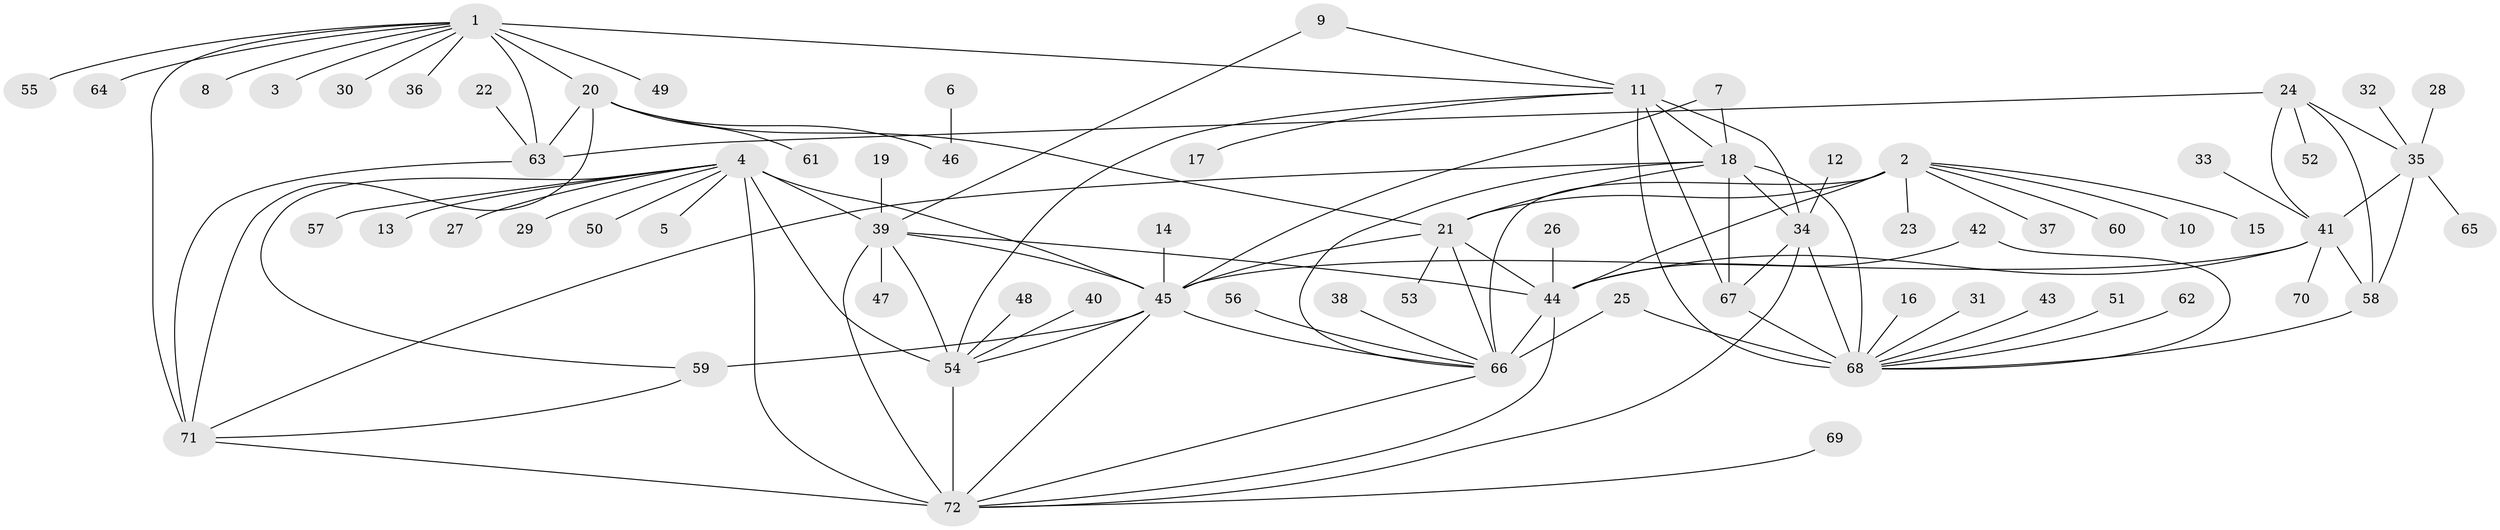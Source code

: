 // original degree distribution, {12: 0.027972027972027972, 8: 0.055944055944055944, 10: 0.027972027972027972, 9: 0.03496503496503497, 6: 0.013986013986013986, 11: 0.03496503496503497, 7: 0.03496503496503497, 14: 0.013986013986013986, 1: 0.5174825174825175, 2: 0.1888111888111888, 4: 0.013986013986013986, 3: 0.03496503496503497}
// Generated by graph-tools (version 1.1) at 2025/02/03/09/25 03:02:44]
// undirected, 72 vertices, 111 edges
graph export_dot {
graph [start="1"]
  node [color=gray90,style=filled];
  1;
  2;
  3;
  4;
  5;
  6;
  7;
  8;
  9;
  10;
  11;
  12;
  13;
  14;
  15;
  16;
  17;
  18;
  19;
  20;
  21;
  22;
  23;
  24;
  25;
  26;
  27;
  28;
  29;
  30;
  31;
  32;
  33;
  34;
  35;
  36;
  37;
  38;
  39;
  40;
  41;
  42;
  43;
  44;
  45;
  46;
  47;
  48;
  49;
  50;
  51;
  52;
  53;
  54;
  55;
  56;
  57;
  58;
  59;
  60;
  61;
  62;
  63;
  64;
  65;
  66;
  67;
  68;
  69;
  70;
  71;
  72;
  1 -- 3 [weight=1.0];
  1 -- 8 [weight=1.0];
  1 -- 11 [weight=1.0];
  1 -- 20 [weight=4.0];
  1 -- 30 [weight=1.0];
  1 -- 36 [weight=1.0];
  1 -- 49 [weight=1.0];
  1 -- 55 [weight=1.0];
  1 -- 63 [weight=4.0];
  1 -- 64 [weight=1.0];
  1 -- 71 [weight=4.0];
  2 -- 10 [weight=1.0];
  2 -- 15 [weight=1.0];
  2 -- 21 [weight=4.0];
  2 -- 23 [weight=1.0];
  2 -- 37 [weight=1.0];
  2 -- 44 [weight=4.0];
  2 -- 60 [weight=1.0];
  2 -- 66 [weight=4.0];
  4 -- 5 [weight=1.0];
  4 -- 13 [weight=1.0];
  4 -- 27 [weight=1.0];
  4 -- 29 [weight=1.0];
  4 -- 39 [weight=3.0];
  4 -- 45 [weight=3.0];
  4 -- 50 [weight=1.0];
  4 -- 54 [weight=3.0];
  4 -- 57 [weight=1.0];
  4 -- 59 [weight=1.0];
  4 -- 72 [weight=3.0];
  6 -- 46 [weight=1.0];
  7 -- 18 [weight=1.0];
  7 -- 45 [weight=1.0];
  9 -- 11 [weight=1.0];
  9 -- 39 [weight=1.0];
  11 -- 17 [weight=1.0];
  11 -- 18 [weight=2.0];
  11 -- 34 [weight=2.0];
  11 -- 54 [weight=1.0];
  11 -- 67 [weight=2.0];
  11 -- 68 [weight=4.0];
  12 -- 34 [weight=1.0];
  14 -- 45 [weight=1.0];
  16 -- 68 [weight=1.0];
  18 -- 21 [weight=1.0];
  18 -- 34 [weight=1.0];
  18 -- 66 [weight=1.0];
  18 -- 67 [weight=1.0];
  18 -- 68 [weight=2.0];
  18 -- 71 [weight=1.0];
  19 -- 39 [weight=1.0];
  20 -- 21 [weight=1.0];
  20 -- 46 [weight=1.0];
  20 -- 61 [weight=1.0];
  20 -- 63 [weight=1.0];
  20 -- 71 [weight=1.0];
  21 -- 44 [weight=1.0];
  21 -- 45 [weight=1.0];
  21 -- 53 [weight=1.0];
  21 -- 66 [weight=1.0];
  22 -- 63 [weight=1.0];
  24 -- 35 [weight=2.0];
  24 -- 41 [weight=3.0];
  24 -- 52 [weight=1.0];
  24 -- 58 [weight=1.0];
  24 -- 63 [weight=1.0];
  25 -- 66 [weight=1.0];
  25 -- 68 [weight=1.0];
  26 -- 44 [weight=1.0];
  28 -- 35 [weight=1.0];
  31 -- 68 [weight=1.0];
  32 -- 35 [weight=1.0];
  33 -- 41 [weight=1.0];
  34 -- 67 [weight=1.0];
  34 -- 68 [weight=2.0];
  34 -- 72 [weight=1.0];
  35 -- 41 [weight=6.0];
  35 -- 58 [weight=3.0];
  35 -- 65 [weight=1.0];
  38 -- 66 [weight=1.0];
  39 -- 44 [weight=1.0];
  39 -- 45 [weight=1.0];
  39 -- 47 [weight=1.0];
  39 -- 54 [weight=1.0];
  39 -- 72 [weight=1.0];
  40 -- 54 [weight=1.0];
  41 -- 44 [weight=1.0];
  41 -- 45 [weight=1.0];
  41 -- 58 [weight=3.0];
  41 -- 70 [weight=1.0];
  42 -- 44 [weight=1.0];
  42 -- 68 [weight=1.0];
  43 -- 68 [weight=1.0];
  44 -- 66 [weight=2.0];
  44 -- 72 [weight=1.0];
  45 -- 54 [weight=1.0];
  45 -- 59 [weight=1.0];
  45 -- 66 [weight=1.0];
  45 -- 72 [weight=1.0];
  48 -- 54 [weight=1.0];
  51 -- 68 [weight=1.0];
  54 -- 72 [weight=1.0];
  56 -- 66 [weight=1.0];
  58 -- 68 [weight=2.0];
  59 -- 71 [weight=1.0];
  62 -- 68 [weight=1.0];
  63 -- 71 [weight=1.0];
  66 -- 72 [weight=1.0];
  67 -- 68 [weight=2.0];
  69 -- 72 [weight=1.0];
  71 -- 72 [weight=1.0];
}
